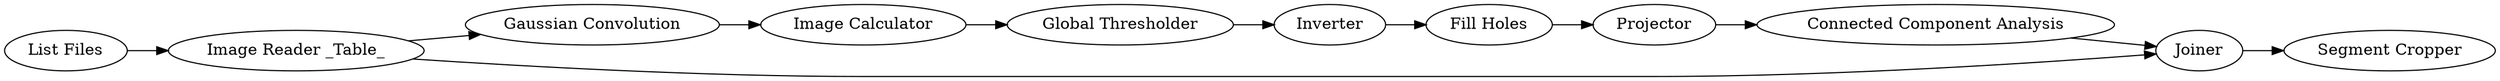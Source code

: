 digraph {
	2 [label="Gaussian Convolution"]
	3 [label="Image Calculator"]
	5 [label="Connected Component Analysis"]
	6 [label="Fill Holes"]
	7 [label="Global Thresholder"]
	8 [label=Inverter]
	10 [label=Projector]
	11 [label="Segment Cropper"]
	12 [label=Joiner]
	13 [label="List Files"]
	14 [label="Image Reader _Table_"]
	2 -> 3
	3 -> 7
	5 -> 12
	6 -> 10
	7 -> 8
	8 -> 6
	10 -> 5
	12 -> 11
	13 -> 14
	14 -> 2
	14 -> 12
	rankdir=LR
}
